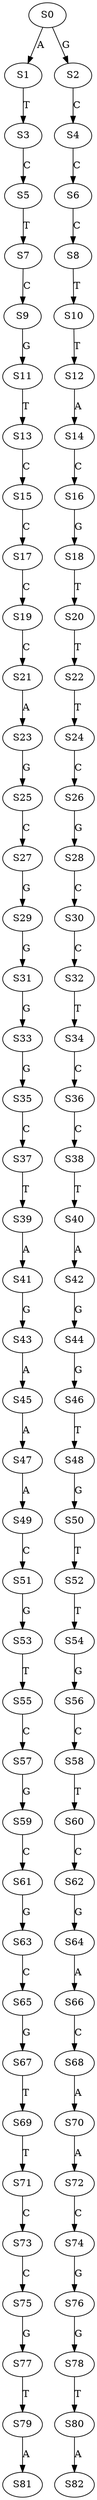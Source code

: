 strict digraph  {
	S0 -> S1 [ label = A ];
	S0 -> S2 [ label = G ];
	S1 -> S3 [ label = T ];
	S2 -> S4 [ label = C ];
	S3 -> S5 [ label = C ];
	S4 -> S6 [ label = C ];
	S5 -> S7 [ label = T ];
	S6 -> S8 [ label = C ];
	S7 -> S9 [ label = C ];
	S8 -> S10 [ label = T ];
	S9 -> S11 [ label = G ];
	S10 -> S12 [ label = T ];
	S11 -> S13 [ label = T ];
	S12 -> S14 [ label = A ];
	S13 -> S15 [ label = C ];
	S14 -> S16 [ label = C ];
	S15 -> S17 [ label = C ];
	S16 -> S18 [ label = G ];
	S17 -> S19 [ label = C ];
	S18 -> S20 [ label = T ];
	S19 -> S21 [ label = C ];
	S20 -> S22 [ label = T ];
	S21 -> S23 [ label = A ];
	S22 -> S24 [ label = T ];
	S23 -> S25 [ label = G ];
	S24 -> S26 [ label = C ];
	S25 -> S27 [ label = C ];
	S26 -> S28 [ label = G ];
	S27 -> S29 [ label = G ];
	S28 -> S30 [ label = C ];
	S29 -> S31 [ label = G ];
	S30 -> S32 [ label = C ];
	S31 -> S33 [ label = G ];
	S32 -> S34 [ label = T ];
	S33 -> S35 [ label = G ];
	S34 -> S36 [ label = C ];
	S35 -> S37 [ label = C ];
	S36 -> S38 [ label = C ];
	S37 -> S39 [ label = T ];
	S38 -> S40 [ label = T ];
	S39 -> S41 [ label = A ];
	S40 -> S42 [ label = A ];
	S41 -> S43 [ label = G ];
	S42 -> S44 [ label = G ];
	S43 -> S45 [ label = A ];
	S44 -> S46 [ label = G ];
	S45 -> S47 [ label = A ];
	S46 -> S48 [ label = T ];
	S47 -> S49 [ label = A ];
	S48 -> S50 [ label = G ];
	S49 -> S51 [ label = C ];
	S50 -> S52 [ label = T ];
	S51 -> S53 [ label = G ];
	S52 -> S54 [ label = T ];
	S53 -> S55 [ label = T ];
	S54 -> S56 [ label = G ];
	S55 -> S57 [ label = C ];
	S56 -> S58 [ label = C ];
	S57 -> S59 [ label = G ];
	S58 -> S60 [ label = T ];
	S59 -> S61 [ label = C ];
	S60 -> S62 [ label = C ];
	S61 -> S63 [ label = G ];
	S62 -> S64 [ label = G ];
	S63 -> S65 [ label = C ];
	S64 -> S66 [ label = A ];
	S65 -> S67 [ label = G ];
	S66 -> S68 [ label = C ];
	S67 -> S69 [ label = T ];
	S68 -> S70 [ label = A ];
	S69 -> S71 [ label = T ];
	S70 -> S72 [ label = A ];
	S71 -> S73 [ label = C ];
	S72 -> S74 [ label = C ];
	S73 -> S75 [ label = C ];
	S74 -> S76 [ label = G ];
	S75 -> S77 [ label = G ];
	S76 -> S78 [ label = G ];
	S77 -> S79 [ label = T ];
	S78 -> S80 [ label = T ];
	S79 -> S81 [ label = A ];
	S80 -> S82 [ label = A ];
}
